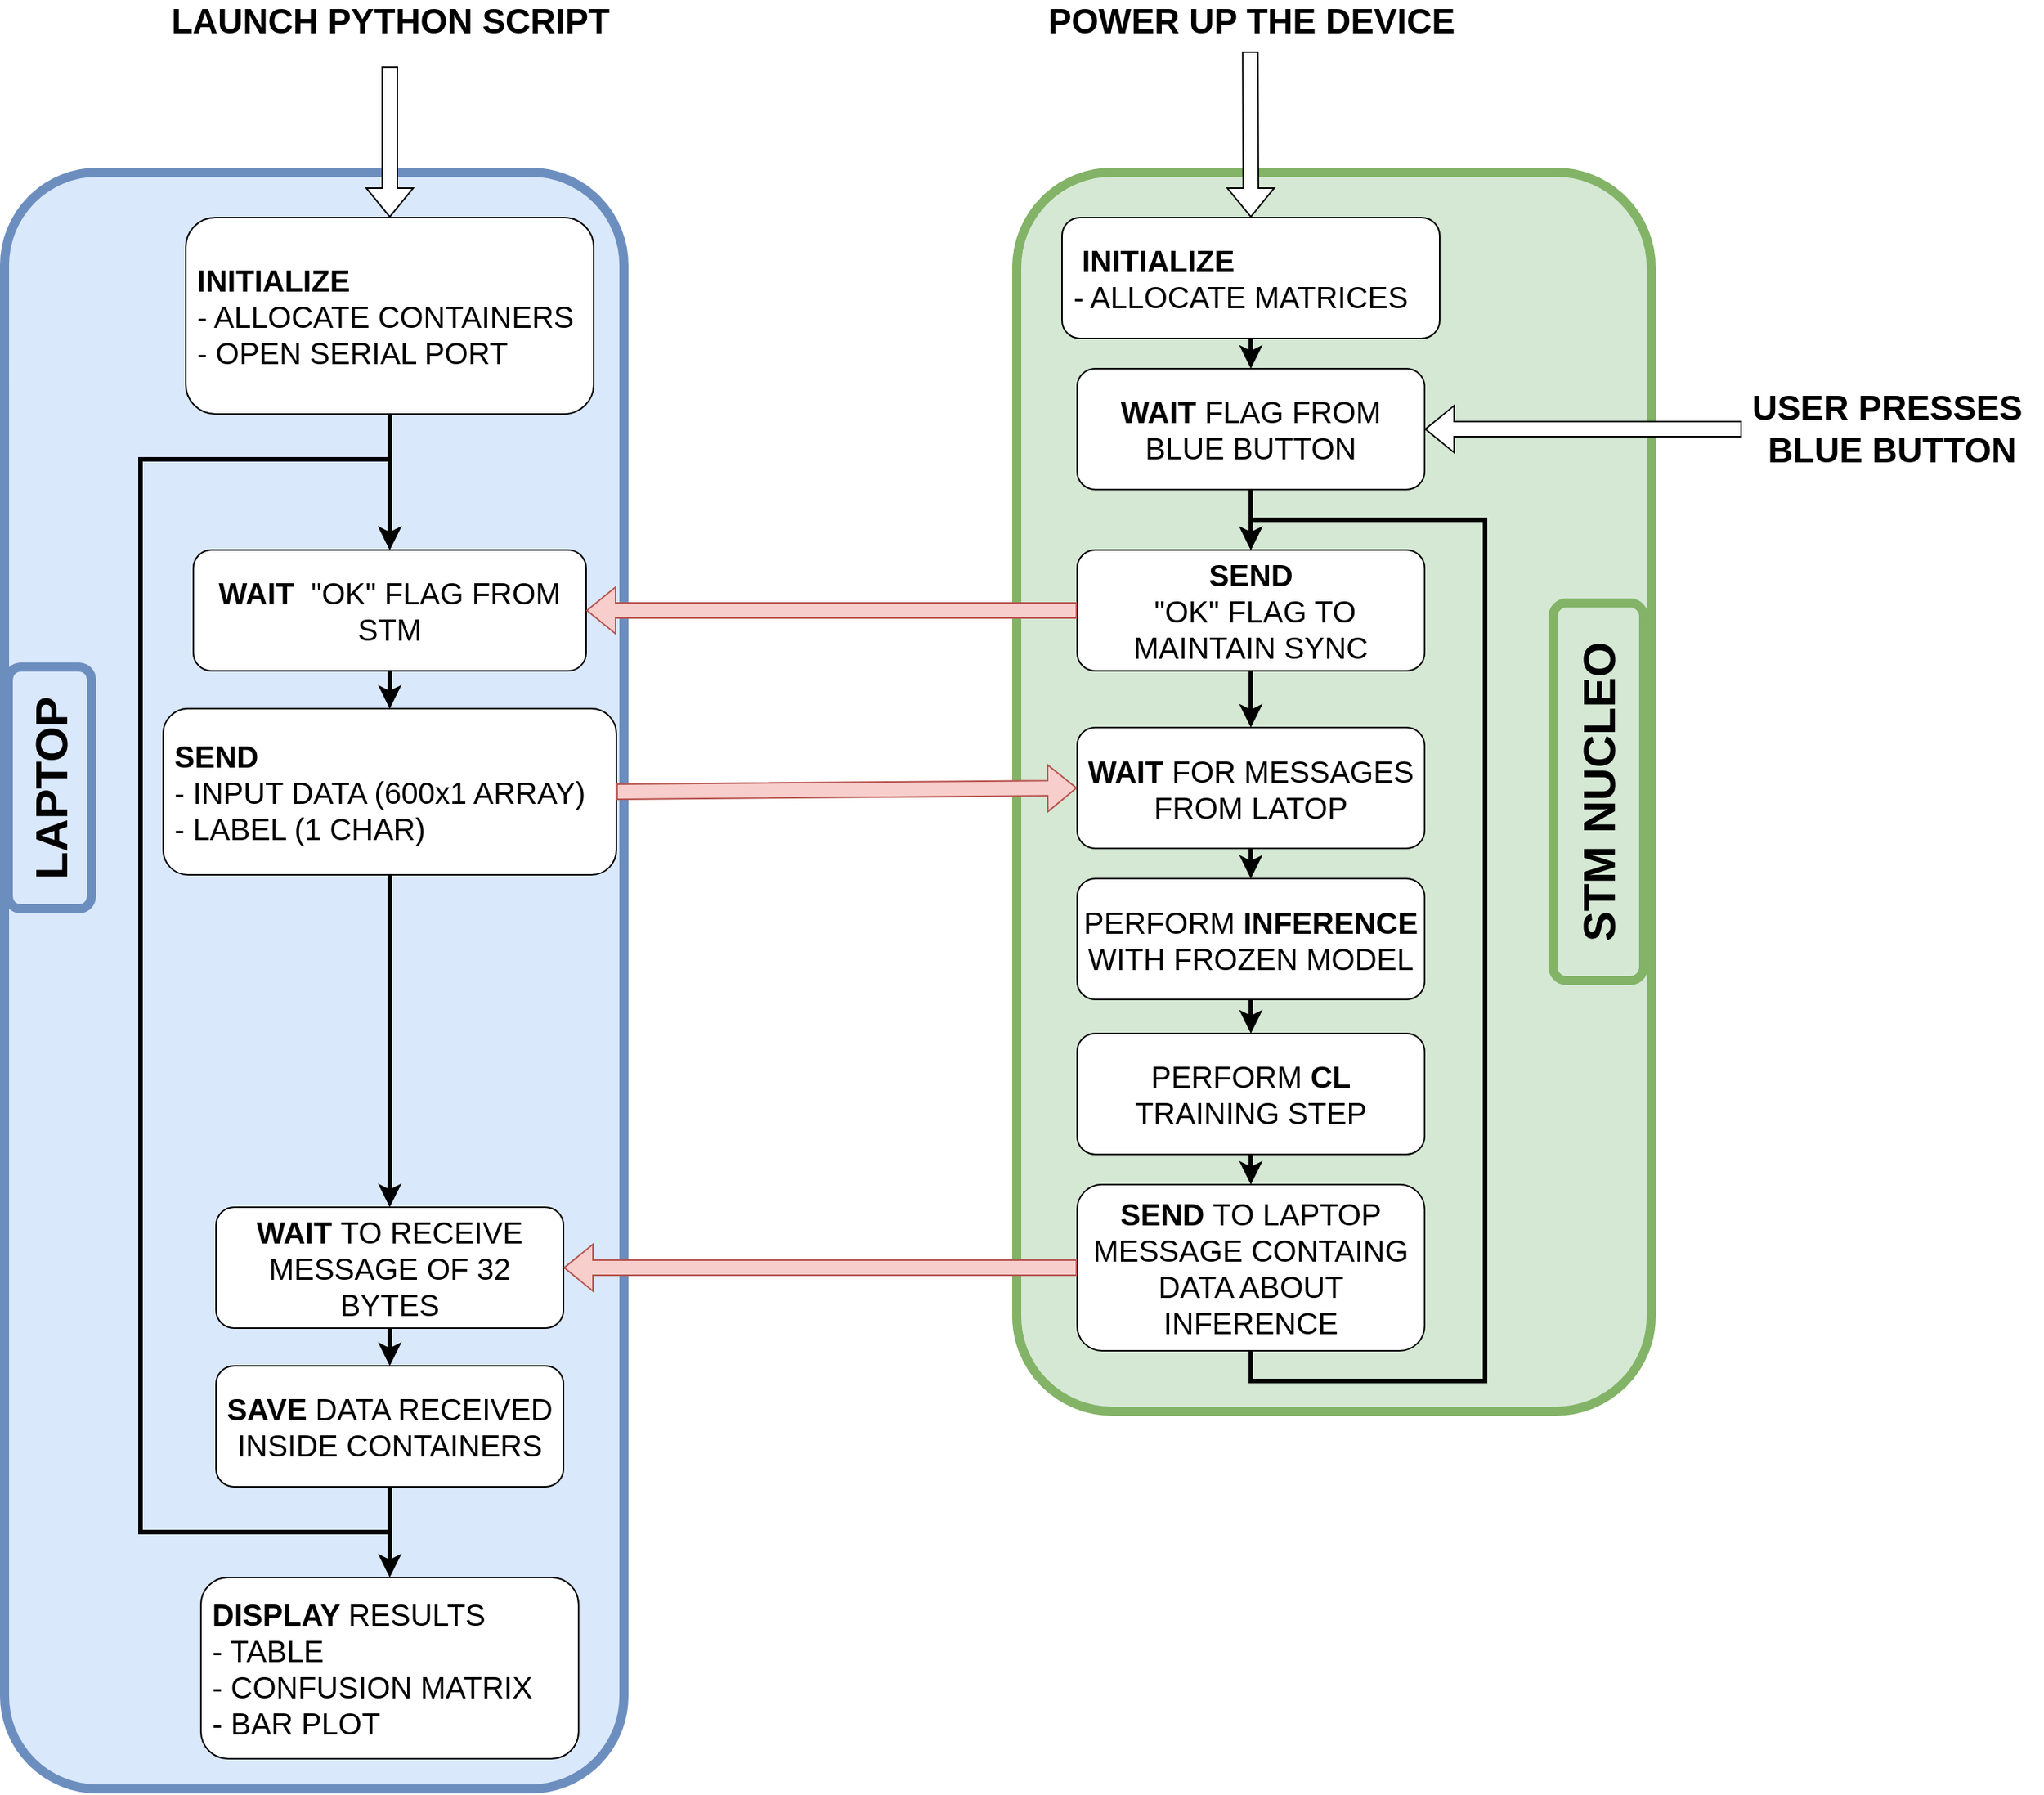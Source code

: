 <mxfile version="16.6.3"><diagram id="-pDA_-JcDbAoSZbiv6Nq" name="Page-1"><mxGraphModel dx="1298" dy="620" grid="1" gridSize="10" guides="1" tooltips="1" connect="1" arrows="1" fold="1" page="1" pageScale="1" pageWidth="1169" pageHeight="827" math="0" shadow="0"><root><mxCell id="0"/><mxCell id="1" parent="0"/><mxCell id="IQI829y5awqMSQ0EJ0UH-1" value="" style="rounded=1;whiteSpace=wrap;html=1;fillColor=#dae8fc;strokeColor=#6c8ebf;strokeWidth=6;" vertex="1" parent="1"><mxGeometry x="10" y="170" width="410" height="1070" as="geometry"/></mxCell><mxCell id="IQI829y5awqMSQ0EJ0UH-2" value="" style="rounded=1;whiteSpace=wrap;html=1;fillColor=#d5e8d4;strokeColor=#82b366;strokeWidth=6;" vertex="1" parent="1"><mxGeometry x="680" y="170" width="420" height="820" as="geometry"/></mxCell><mxCell id="IQI829y5awqMSQ0EJ0UH-34" style="edgeStyle=orthogonalEdgeStyle;rounded=0;orthogonalLoop=1;jettySize=auto;html=1;exitX=0.5;exitY=1;exitDx=0;exitDy=0;entryX=0.5;entryY=0;entryDx=0;entryDy=0;fontSize=17;strokeWidth=3;fillColor=default;" edge="1" parent="1" source="IQI829y5awqMSQ0EJ0UH-3" target="IQI829y5awqMSQ0EJ0UH-7"><mxGeometry relative="1" as="geometry"/></mxCell><mxCell id="IQI829y5awqMSQ0EJ0UH-3" value="&lt;font style=&quot;font-size: 20px&quot;&gt;&lt;b&gt;&amp;nbsp;INITIALIZE&lt;/b&gt;&lt;br&gt;&amp;nbsp;- ALLOCATE CONTAINERS&lt;br&gt;&amp;nbsp;- OPEN SERIAL PORT&lt;/font&gt;" style="rounded=1;whiteSpace=wrap;html=1;align=left;" vertex="1" parent="1"><mxGeometry x="130" y="200" width="270" height="130" as="geometry"/></mxCell><mxCell id="IQI829y5awqMSQ0EJ0UH-30" style="edgeStyle=orthogonalEdgeStyle;rounded=0;orthogonalLoop=1;jettySize=auto;html=1;exitX=0.5;exitY=1;exitDx=0;exitDy=0;entryX=0.5;entryY=0;entryDx=0;entryDy=0;fontSize=17;strokeWidth=3;fillColor=default;" edge="1" parent="1" source="IQI829y5awqMSQ0EJ0UH-4" target="IQI829y5awqMSQ0EJ0UH-15"><mxGeometry relative="1" as="geometry"/></mxCell><mxCell id="IQI829y5awqMSQ0EJ0UH-4" value="&lt;font style=&quot;font-size: 20px&quot;&gt;&lt;span style=&quot;font-weight: bold&quot;&gt;&amp;nbsp; &lt;font style=&quot;font-size: 20px&quot;&gt;INITIALIZE&lt;/font&gt;&lt;/span&gt;&lt;font style=&quot;font-size: 20px&quot;&gt;&lt;br&gt;&lt;b&gt;&amp;nbsp;&lt;/b&gt;- ALLOCATE MATRICES&lt;/font&gt;&lt;/font&gt;" style="rounded=1;whiteSpace=wrap;html=1;align=left;" vertex="1" parent="1"><mxGeometry x="710" y="200" width="250" height="80" as="geometry"/></mxCell><mxCell id="IQI829y5awqMSQ0EJ0UH-5" value="" style="shape=flexArrow;endArrow=classic;html=1;rounded=0;entryX=0.5;entryY=0;entryDx=0;entryDy=0;fillColor=default;" edge="1" parent="1" target="IQI829y5awqMSQ0EJ0UH-3"><mxGeometry width="50" height="50" relative="1" as="geometry"><mxPoint x="265" y="100" as="sourcePoint"/><mxPoint x="540" y="250" as="targetPoint"/></mxGeometry></mxCell><mxCell id="IQI829y5awqMSQ0EJ0UH-6" value="&lt;b&gt;&lt;font style=&quot;font-size: 23px&quot;&gt;LAUNCH PYTHON SCRIPT&lt;/font&gt;&lt;/b&gt;" style="text;html=1;align=center;verticalAlign=middle;resizable=0;points=[];autosize=1;strokeColor=none;fillColor=none;" vertex="1" parent="1"><mxGeometry x="110" y="60" width="310" height="20" as="geometry"/></mxCell><mxCell id="IQI829y5awqMSQ0EJ0UH-35" style="edgeStyle=orthogonalEdgeStyle;rounded=0;orthogonalLoop=1;jettySize=auto;html=1;exitX=0.5;exitY=1;exitDx=0;exitDy=0;entryX=0.5;entryY=0;entryDx=0;entryDy=0;fontSize=17;strokeWidth=3;fillColor=default;" edge="1" parent="1" source="IQI829y5awqMSQ0EJ0UH-7" target="IQI829y5awqMSQ0EJ0UH-8"><mxGeometry relative="1" as="geometry"/></mxCell><mxCell id="IQI829y5awqMSQ0EJ0UH-7" value="&lt;font style=&quot;font-size: 20px&quot;&gt;&lt;b&gt;WAIT&amp;nbsp; &lt;/b&gt;&quot;OK&quot;&amp;nbsp;FLAG FROM STM&lt;/font&gt;" style="rounded=1;whiteSpace=wrap;html=1;" vertex="1" parent="1"><mxGeometry x="135" y="420" width="260" height="80" as="geometry"/></mxCell><mxCell id="IQI829y5awqMSQ0EJ0UH-41" style="edgeStyle=orthogonalEdgeStyle;rounded=0;orthogonalLoop=1;jettySize=auto;html=1;exitX=0.5;exitY=1;exitDx=0;exitDy=0;entryX=0.5;entryY=0;entryDx=0;entryDy=0;fontSize=17;strokeWidth=3;fillColor=default;" edge="1" parent="1" source="IQI829y5awqMSQ0EJ0UH-8" target="IQI829y5awqMSQ0EJ0UH-10"><mxGeometry relative="1" as="geometry"/></mxCell><mxCell id="IQI829y5awqMSQ0EJ0UH-8" value="&lt;font style=&quot;font-size: 20px&quot;&gt;&lt;b&gt;&amp;nbsp;SEND &lt;br&gt;&lt;/b&gt;&amp;nbsp;- INPUT DATA (600x1 ARRAY)&lt;br&gt;&amp;nbsp;- LABEL (1 CHAR)&lt;/font&gt;" style="rounded=1;whiteSpace=wrap;html=1;align=left;" vertex="1" parent="1"><mxGeometry x="115" y="525" width="300" height="110" as="geometry"/></mxCell><mxCell id="IQI829y5awqMSQ0EJ0UH-36" style="edgeStyle=orthogonalEdgeStyle;rounded=0;orthogonalLoop=1;jettySize=auto;html=1;exitX=0.5;exitY=1;exitDx=0;exitDy=0;entryX=0.5;entryY=0;entryDx=0;entryDy=0;fontSize=17;strokeWidth=3;fillColor=default;" edge="1" parent="1" source="IQI829y5awqMSQ0EJ0UH-10" target="IQI829y5awqMSQ0EJ0UH-11"><mxGeometry relative="1" as="geometry"/></mxCell><mxCell id="IQI829y5awqMSQ0EJ0UH-10" value="&lt;font style=&quot;font-size: 20px&quot;&gt;&lt;b&gt;WAIT &lt;/b&gt;TO RECEIVE MESSAGE OF 32 BYTES&lt;/font&gt;" style="rounded=1;whiteSpace=wrap;html=1;" vertex="1" parent="1"><mxGeometry x="150" y="855" width="230" height="80" as="geometry"/></mxCell><mxCell id="IQI829y5awqMSQ0EJ0UH-40" style="edgeStyle=orthogonalEdgeStyle;rounded=0;orthogonalLoop=1;jettySize=auto;html=1;exitX=0.5;exitY=1;exitDx=0;exitDy=0;entryX=0.5;entryY=0;entryDx=0;entryDy=0;fontSize=17;strokeWidth=3;fillColor=default;" edge="1" parent="1" source="IQI829y5awqMSQ0EJ0UH-11" target="IQI829y5awqMSQ0EJ0UH-12"><mxGeometry relative="1" as="geometry"/></mxCell><mxCell id="IQI829y5awqMSQ0EJ0UH-42" style="edgeStyle=orthogonalEdgeStyle;rounded=0;orthogonalLoop=1;jettySize=auto;html=1;exitX=0.5;exitY=1;exitDx=0;exitDy=0;entryX=0.5;entryY=0;entryDx=0;entryDy=0;fontSize=17;strokeWidth=3;fillColor=default;" edge="1" parent="1" source="IQI829y5awqMSQ0EJ0UH-11" target="IQI829y5awqMSQ0EJ0UH-7"><mxGeometry relative="1" as="geometry"><Array as="points"><mxPoint x="265" y="1070"/><mxPoint x="100" y="1070"/><mxPoint x="100" y="360"/><mxPoint x="265" y="360"/></Array></mxGeometry></mxCell><mxCell id="IQI829y5awqMSQ0EJ0UH-11" value="&lt;font style=&quot;font-size: 20px&quot;&gt;&lt;b&gt;SAVE &lt;/b&gt;DATA RECEIVED INSIDE CONTAINERS&lt;/font&gt;" style="rounded=1;whiteSpace=wrap;html=1;" vertex="1" parent="1"><mxGeometry x="150" y="960" width="230" height="80" as="geometry"/></mxCell><mxCell id="IQI829y5awqMSQ0EJ0UH-12" value="&lt;font style=&quot;font-size: 20px&quot;&gt;&lt;b&gt;&amp;nbsp;DISPLAY &lt;/b&gt;RESULTS&lt;br&gt;&amp;nbsp;- TABLE&lt;br&gt;&amp;nbsp;- CONFUSION MATRIX&lt;br&gt;&lt;div&gt;&lt;span&gt;&amp;nbsp;- BAR PLOT&lt;/span&gt;&lt;/div&gt;&lt;/font&gt;" style="rounded=1;whiteSpace=wrap;html=1;align=left;" vertex="1" parent="1"><mxGeometry x="140" y="1100" width="250" height="120" as="geometry"/></mxCell><mxCell id="IQI829y5awqMSQ0EJ0UH-13" value="&lt;font size=&quot;1&quot;&gt;&lt;b style=&quot;font-size: 23px&quot;&gt;POWER UP THE DEVICE&lt;/b&gt;&lt;/font&gt;" style="text;html=1;align=center;verticalAlign=middle;resizable=0;points=[];autosize=1;strokeColor=none;fillColor=none;" vertex="1" parent="1"><mxGeometry x="690" y="60" width="290" height="20" as="geometry"/></mxCell><mxCell id="IQI829y5awqMSQ0EJ0UH-14" value="" style="shape=flexArrow;endArrow=classic;html=1;rounded=0;entryX=0.5;entryY=0;entryDx=0;entryDy=0;fillColor=default;" edge="1" parent="1" target="IQI829y5awqMSQ0EJ0UH-4"><mxGeometry width="50" height="50" relative="1" as="geometry"><mxPoint x="834.63" y="90" as="sourcePoint"/><mxPoint x="834.63" y="190" as="targetPoint"/></mxGeometry></mxCell><mxCell id="IQI829y5awqMSQ0EJ0UH-29" style="edgeStyle=orthogonalEdgeStyle;rounded=0;orthogonalLoop=1;jettySize=auto;html=1;exitX=0.5;exitY=1;exitDx=0;exitDy=0;entryX=0.5;entryY=0;entryDx=0;entryDy=0;fontSize=17;strokeWidth=3;fillColor=default;" edge="1" parent="1" source="IQI829y5awqMSQ0EJ0UH-15" target="IQI829y5awqMSQ0EJ0UH-16"><mxGeometry relative="1" as="geometry"/></mxCell><mxCell id="IQI829y5awqMSQ0EJ0UH-15" value="&lt;font style=&quot;font-size: 20px&quot;&gt;&lt;b&gt;WAIT &lt;/b&gt;FLAG FROM &lt;br&gt;BLUE BUTTON&lt;/font&gt;" style="rounded=1;whiteSpace=wrap;html=1;" vertex="1" parent="1"><mxGeometry x="720" y="300" width="230" height="80" as="geometry"/></mxCell><mxCell id="IQI829y5awqMSQ0EJ0UH-31" style="edgeStyle=orthogonalEdgeStyle;rounded=0;orthogonalLoop=1;jettySize=auto;html=1;exitX=0.5;exitY=1;exitDx=0;exitDy=0;entryX=0.5;entryY=0;entryDx=0;entryDy=0;fontSize=17;strokeWidth=3;fillColor=default;" edge="1" parent="1" source="IQI829y5awqMSQ0EJ0UH-16" target="IQI829y5awqMSQ0EJ0UH-17"><mxGeometry relative="1" as="geometry"/></mxCell><mxCell id="IQI829y5awqMSQ0EJ0UH-16" value="&lt;span style=&quot;font-size: 20px&quot;&gt;&lt;font style=&quot;font-size: 20px&quot;&gt;&lt;b&gt;SEND&lt;/b&gt;&lt;br&gt;&amp;nbsp;&quot;OK&quot; FLAG TO MAINTAIN SYNC&lt;/font&gt;&lt;/span&gt;" style="rounded=1;whiteSpace=wrap;html=1;align=center;" vertex="1" parent="1"><mxGeometry x="720" y="420" width="230" height="80" as="geometry"/></mxCell><mxCell id="IQI829y5awqMSQ0EJ0UH-32" style="edgeStyle=orthogonalEdgeStyle;rounded=0;orthogonalLoop=1;jettySize=auto;html=1;exitX=0.5;exitY=1;exitDx=0;exitDy=0;entryX=0.5;entryY=0;entryDx=0;entryDy=0;fontSize=17;strokeWidth=3;fillColor=default;" edge="1" parent="1" source="IQI829y5awqMSQ0EJ0UH-17" target="IQI829y5awqMSQ0EJ0UH-18"><mxGeometry relative="1" as="geometry"/></mxCell><mxCell id="IQI829y5awqMSQ0EJ0UH-17" value="&lt;font style=&quot;font-size: 20px&quot;&gt;&lt;b&gt;WAIT &lt;/b&gt;FOR MESSAGES FROM LATOP&lt;/font&gt;" style="rounded=1;whiteSpace=wrap;html=1;" vertex="1" parent="1"><mxGeometry x="720" y="537.5" width="230" height="80" as="geometry"/></mxCell><mxCell id="IQI829y5awqMSQ0EJ0UH-33" style="edgeStyle=orthogonalEdgeStyle;rounded=0;orthogonalLoop=1;jettySize=auto;html=1;exitX=0.5;exitY=1;exitDx=0;exitDy=0;entryX=0.5;entryY=0;entryDx=0;entryDy=0;fontSize=17;strokeWidth=3;fillColor=default;" edge="1" parent="1" source="IQI829y5awqMSQ0EJ0UH-18" target="IQI829y5awqMSQ0EJ0UH-19"><mxGeometry relative="1" as="geometry"/></mxCell><mxCell id="IQI829y5awqMSQ0EJ0UH-18" value="&lt;font style=&quot;font-size: 20px&quot;&gt;PERFORM &lt;b&gt;INFERENCE &lt;/b&gt;WITH FROZEN MODEL&lt;/font&gt;" style="rounded=1;whiteSpace=wrap;html=1;" vertex="1" parent="1"><mxGeometry x="720" y="637.5" width="230" height="80" as="geometry"/></mxCell><mxCell id="IQI829y5awqMSQ0EJ0UH-43" style="edgeStyle=orthogonalEdgeStyle;rounded=0;orthogonalLoop=1;jettySize=auto;html=1;exitX=0.5;exitY=1;exitDx=0;exitDy=0;entryX=0.5;entryY=0;entryDx=0;entryDy=0;fontSize=20;strokeWidth=3;fillColor=default;" edge="1" parent="1" source="IQI829y5awqMSQ0EJ0UH-19" target="IQI829y5awqMSQ0EJ0UH-20"><mxGeometry relative="1" as="geometry"/></mxCell><mxCell id="IQI829y5awqMSQ0EJ0UH-19" value="&lt;font style=&quot;font-size: 20px&quot;&gt;PERFORM &lt;b&gt;CL&lt;/b&gt;&lt;br&gt;TRAINING STEP&lt;/font&gt;" style="rounded=1;whiteSpace=wrap;html=1;" vertex="1" parent="1"><mxGeometry x="720" y="740" width="230" height="80" as="geometry"/></mxCell><mxCell id="IQI829y5awqMSQ0EJ0UH-28" style="edgeStyle=orthogonalEdgeStyle;rounded=0;orthogonalLoop=1;jettySize=auto;html=1;exitX=0.5;exitY=1;exitDx=0;exitDy=0;entryX=0.5;entryY=0;entryDx=0;entryDy=0;fontSize=17;fillColor=default;strokeWidth=3;" edge="1" parent="1" source="IQI829y5awqMSQ0EJ0UH-20" target="IQI829y5awqMSQ0EJ0UH-16"><mxGeometry relative="1" as="geometry"><Array as="points"><mxPoint x="835" y="970"/><mxPoint x="990" y="970"/><mxPoint x="990" y="400"/><mxPoint x="835" y="400"/></Array></mxGeometry></mxCell><mxCell id="IQI829y5awqMSQ0EJ0UH-20" value="&lt;font style=&quot;font-size: 20px&quot;&gt;&lt;b&gt;SEND &lt;/b&gt;TO LAPTOP MESSAGE CONTAING DATA ABOUT INFERENCE&lt;/font&gt;" style="rounded=1;whiteSpace=wrap;html=1;" vertex="1" parent="1"><mxGeometry x="720" y="840" width="230" height="110" as="geometry"/></mxCell><mxCell id="IQI829y5awqMSQ0EJ0UH-21" value="" style="shape=flexArrow;endArrow=classic;html=1;rounded=0;entryX=1;entryY=0.5;entryDx=0;entryDy=0;fillColor=default;" edge="1" parent="1" target="IQI829y5awqMSQ0EJ0UH-15"><mxGeometry width="50" height="50" relative="1" as="geometry"><mxPoint x="1160" y="340" as="sourcePoint"/><mxPoint x="1090.37" y="280" as="targetPoint"/></mxGeometry></mxCell><mxCell id="IQI829y5awqMSQ0EJ0UH-22" value="&lt;font style=&quot;font-size: 23px&quot;&gt;&lt;b&gt;USER PRESSES&amp;nbsp;&lt;br&gt;BLUE BUTTON&lt;br&gt;&lt;/b&gt;&lt;/font&gt;" style="text;html=1;align=center;verticalAlign=middle;resizable=0;points=[];autosize=1;strokeColor=none;fillColor=none;" vertex="1" parent="1"><mxGeometry x="1159" y="320" width="200" height="40" as="geometry"/></mxCell><mxCell id="IQI829y5awqMSQ0EJ0UH-23" value="&lt;b&gt;&lt;font style=&quot;font-size: 30px&quot;&gt;LAPTOP&lt;/font&gt;&lt;/b&gt;" style="rounded=1;whiteSpace=wrap;html=1;fillColor=#dae8fc;strokeColor=#6c8ebf;rotation=-90;strokeWidth=6;" vertex="1" parent="1"><mxGeometry x="-40" y="550" width="160" height="55" as="geometry"/></mxCell><mxCell id="IQI829y5awqMSQ0EJ0UH-24" value="&lt;b&gt;&lt;font style=&quot;font-size: 30px&quot;&gt;STM NUCLEO&lt;/font&gt;&lt;/b&gt;" style="rounded=1;whiteSpace=wrap;html=1;fillColor=#d5e8d4;strokeColor=#82b366;strokeWidth=6;rotation=-90;" vertex="1" parent="1"><mxGeometry x="940" y="550" width="250" height="60" as="geometry"/></mxCell><mxCell id="IQI829y5awqMSQ0EJ0UH-25" value="" style="shape=flexArrow;endArrow=classic;html=1;rounded=0;fontSize=17;fillColor=#f8cecc;entryX=1;entryY=0.5;entryDx=0;entryDy=0;exitX=0;exitY=0.5;exitDx=0;exitDy=0;strokeColor=#b85450;" edge="1" parent="1" source="IQI829y5awqMSQ0EJ0UH-16" target="IQI829y5awqMSQ0EJ0UH-7"><mxGeometry width="50" height="50" relative="1" as="geometry"><mxPoint x="500" y="630" as="sourcePoint"/><mxPoint x="550" y="580" as="targetPoint"/></mxGeometry></mxCell><mxCell id="IQI829y5awqMSQ0EJ0UH-26" value="" style="shape=flexArrow;endArrow=classic;html=1;rounded=0;fontSize=17;fillColor=#f8cecc;exitX=1;exitY=0.5;exitDx=0;exitDy=0;entryX=0;entryY=0.5;entryDx=0;entryDy=0;strokeColor=#b85450;" edge="1" parent="1" source="IQI829y5awqMSQ0EJ0UH-8" target="IQI829y5awqMSQ0EJ0UH-17"><mxGeometry width="50" height="50" relative="1" as="geometry"><mxPoint x="500" y="630" as="sourcePoint"/><mxPoint x="550" y="580" as="targetPoint"/></mxGeometry></mxCell><mxCell id="IQI829y5awqMSQ0EJ0UH-27" value="" style="shape=flexArrow;endArrow=classic;html=1;rounded=0;fontSize=17;fillColor=#f8cecc;exitX=0;exitY=0.5;exitDx=0;exitDy=0;entryX=1;entryY=0.5;entryDx=0;entryDy=0;strokeColor=#b85450;" edge="1" parent="1" source="IQI829y5awqMSQ0EJ0UH-20" target="IQI829y5awqMSQ0EJ0UH-10"><mxGeometry width="50" height="50" relative="1" as="geometry"><mxPoint x="500" y="760" as="sourcePoint"/><mxPoint x="550" y="710" as="targetPoint"/></mxGeometry></mxCell></root></mxGraphModel></diagram></mxfile>